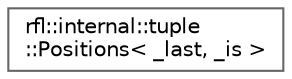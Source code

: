 digraph "类继承关系图"
{
 // LATEX_PDF_SIZE
  bgcolor="transparent";
  edge [fontname=Helvetica,fontsize=10,labelfontname=Helvetica,labelfontsize=10];
  node [fontname=Helvetica,fontsize=10,shape=box,height=0.2,width=0.4];
  rankdir="LR";
  Node0 [id="Node000000",label="rfl::internal::tuple\l::Positions\< _last, _is \>",height=0.2,width=0.4,color="grey40", fillcolor="white", style="filled",URL="$structrfl_1_1internal_1_1tuple_1_1_positions.html",tooltip=" "];
}
